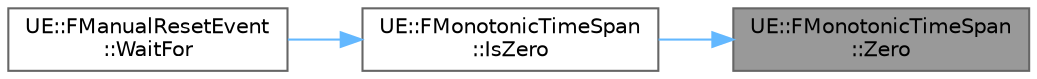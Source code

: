digraph "UE::FMonotonicTimeSpan::Zero"
{
 // INTERACTIVE_SVG=YES
 // LATEX_PDF_SIZE
  bgcolor="transparent";
  edge [fontname=Helvetica,fontsize=10,labelfontname=Helvetica,labelfontsize=10];
  node [fontname=Helvetica,fontsize=10,shape=box,height=0.2,width=0.4];
  rankdir="RL";
  Node1 [id="Node000001",label="UE::FMonotonicTimeSpan\l::Zero",height=0.2,width=0.4,color="gray40", fillcolor="grey60", style="filled", fontcolor="black",tooltip=" "];
  Node1 -> Node2 [id="edge1_Node000001_Node000002",dir="back",color="steelblue1",style="solid",tooltip=" "];
  Node2 [id="Node000002",label="UE::FMonotonicTimeSpan\l::IsZero",height=0.2,width=0.4,color="grey40", fillcolor="white", style="filled",URL="$df/d4b/structUE_1_1FMonotonicTimeSpan.html#a4a739e36e1a4c870e1c10e342907b074",tooltip=" "];
  Node2 -> Node3 [id="edge2_Node000002_Node000003",dir="back",color="steelblue1",style="solid",tooltip=" "];
  Node3 [id="Node000003",label="UE::FManualResetEvent\l::WaitFor",height=0.2,width=0.4,color="grey40", fillcolor="white", style="filled",URL="$d1/d83/classUE_1_1FManualResetEvent.html#aea1ca9abc99688ef24af7fd38267eafb",tooltip="Wait until the event is notified."];
}
